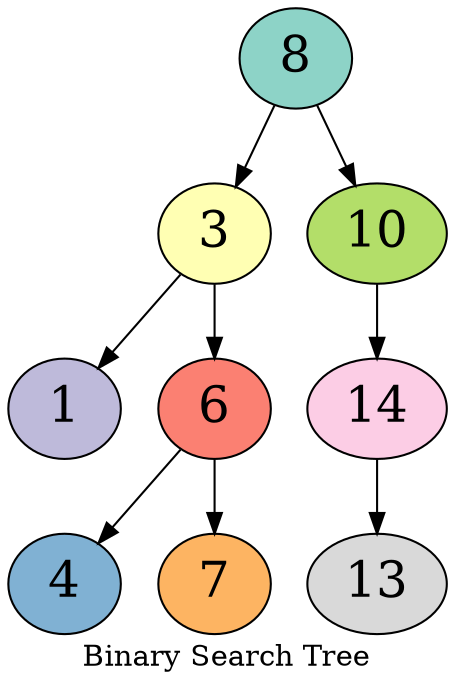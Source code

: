 digraph bst {
  label = "Binary Search Tree"
  // common attributes
  // rankdir=LR
  node [fontsize=24, colorscheme=set312, style=filled]
  edge [fontname=Helvetica]

  8 [fillcolor=1]
  3 [fillcolor=2]
  1 [fillcolor=3]
  6 [fillcolor=4]
  4 [fillcolor=5]
  7 [fillcolor=6]
  10 [fillcolor=7]
  14 [fillcolor=8]
  13 [fillcolor=9]

  8 -> {3, 10}
  3 -> {1, 6}
  6 -> {4, 7}
  10 -> 14
  14 -> 13
}

